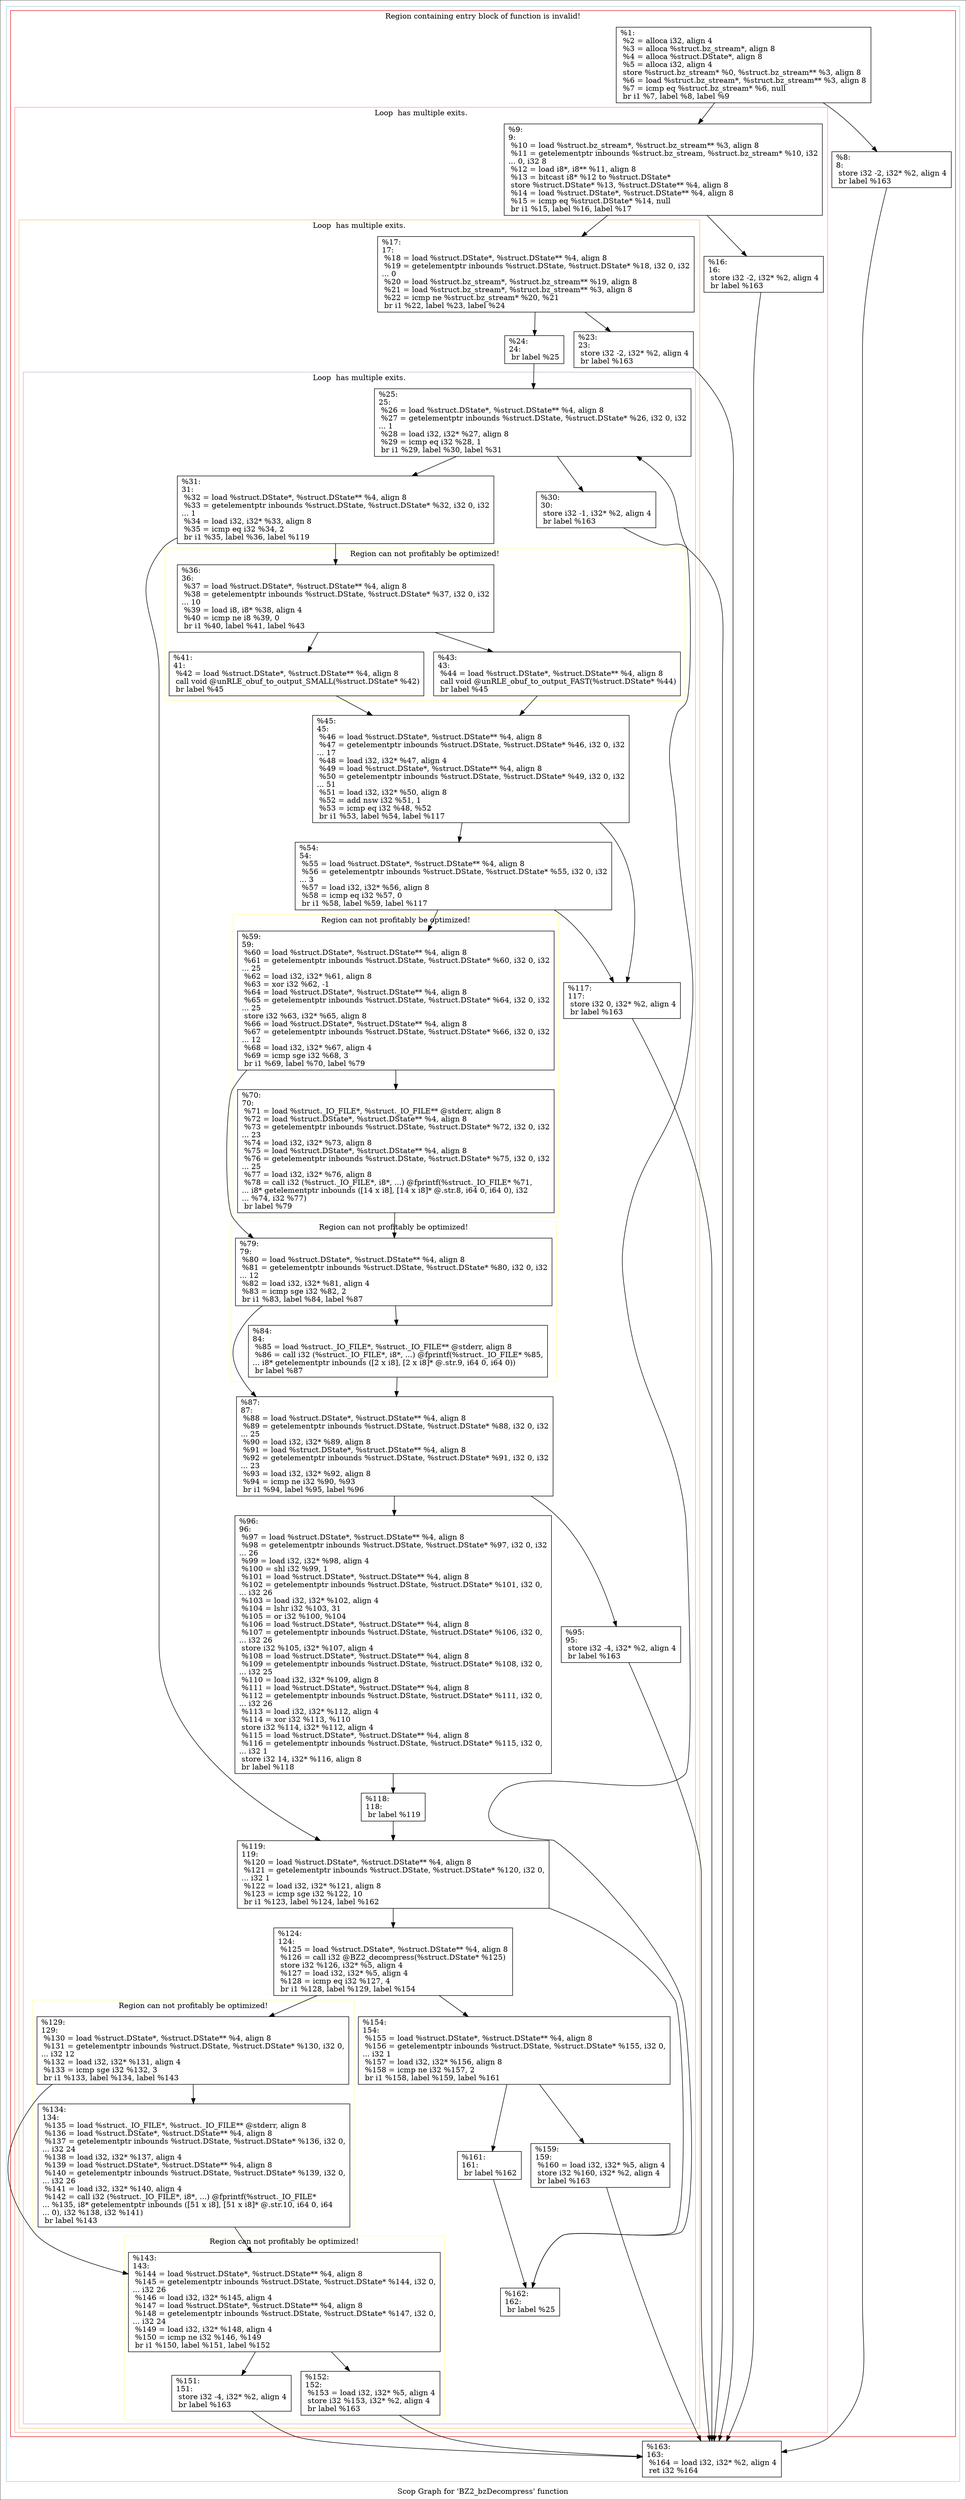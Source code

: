 digraph "Scop Graph for 'BZ2_bzDecompress' function" {
	label="Scop Graph for 'BZ2_bzDecompress' function";

	Node0x1dfde50 [shape=record,label="{%1:\l  %2 = alloca i32, align 4\l  %3 = alloca %struct.bz_stream*, align 8\l  %4 = alloca %struct.DState*, align 8\l  %5 = alloca i32, align 4\l  store %struct.bz_stream* %0, %struct.bz_stream** %3, align 8\l  %6 = load %struct.bz_stream*, %struct.bz_stream** %3, align 8\l  %7 = icmp eq %struct.bz_stream* %6, null\l  br i1 %7, label %8, label %9\l}"];
	Node0x1dfde50 -> Node0x1ec74a0;
	Node0x1dfde50 -> Node0x1eb83c0;
	Node0x1ec74a0 [shape=record,label="{%8:\l8:                                                \l  store i32 -2, i32* %2, align 4\l  br label %163\l}"];
	Node0x1ec74a0 -> Node0x1d71270;
	Node0x1d71270 [shape=record,label="{%163:\l163:                                              \l  %164 = load i32, i32* %2, align 4\l  ret i32 %164\l}"];
	Node0x1eb83c0 [shape=record,label="{%9:\l9:                                                \l  %10 = load %struct.bz_stream*, %struct.bz_stream** %3, align 8\l  %11 = getelementptr inbounds %struct.bz_stream, %struct.bz_stream* %10, i32\l... 0, i32 8\l  %12 = load i8*, i8** %11, align 8\l  %13 = bitcast i8* %12 to %struct.DState*\l  store %struct.DState* %13, %struct.DState** %4, align 8\l  %14 = load %struct.DState*, %struct.DState** %4, align 8\l  %15 = icmp eq %struct.DState* %14, null\l  br i1 %15, label %16, label %17\l}"];
	Node0x1eb83c0 -> Node0x1ddd890;
	Node0x1eb83c0 -> Node0x1ec7a90;
	Node0x1ddd890 [shape=record,label="{%16:\l16:                                               \l  store i32 -2, i32* %2, align 4\l  br label %163\l}"];
	Node0x1ddd890 -> Node0x1d71270;
	Node0x1ec7a90 [shape=record,label="{%17:\l17:                                               \l  %18 = load %struct.DState*, %struct.DState** %4, align 8\l  %19 = getelementptr inbounds %struct.DState, %struct.DState* %18, i32 0, i32\l... 0\l  %20 = load %struct.bz_stream*, %struct.bz_stream** %19, align 8\l  %21 = load %struct.bz_stream*, %struct.bz_stream** %3, align 8\l  %22 = icmp ne %struct.bz_stream* %20, %21\l  br i1 %22, label %23, label %24\l}"];
	Node0x1ec7a90 -> Node0x1ec3d60;
	Node0x1ec7a90 -> Node0x1ec6d20;
	Node0x1ec3d60 [shape=record,label="{%23:\l23:                                               \l  store i32 -2, i32* %2, align 4\l  br label %163\l}"];
	Node0x1ec3d60 -> Node0x1d71270;
	Node0x1ec6d20 [shape=record,label="{%24:\l24:                                               \l  br label %25\l}"];
	Node0x1ec6d20 -> Node0x1f18710;
	Node0x1f18710 [shape=record,label="{%25:\l25:                                               \l  %26 = load %struct.DState*, %struct.DState** %4, align 8\l  %27 = getelementptr inbounds %struct.DState, %struct.DState* %26, i32 0, i32\l... 1\l  %28 = load i32, i32* %27, align 8\l  %29 = icmp eq i32 %28, 1\l  br i1 %29, label %30, label %31\l}"];
	Node0x1f18710 -> Node0x1de0ec0;
	Node0x1f18710 -> Node0x1e13f90;
	Node0x1de0ec0 [shape=record,label="{%30:\l30:                                               \l  store i32 -1, i32* %2, align 4\l  br label %163\l}"];
	Node0x1de0ec0 -> Node0x1d71270;
	Node0x1e13f90 [shape=record,label="{%31:\l31:                                               \l  %32 = load %struct.DState*, %struct.DState** %4, align 8\l  %33 = getelementptr inbounds %struct.DState, %struct.DState* %32, i32 0, i32\l... 1\l  %34 = load i32, i32* %33, align 8\l  %35 = icmp eq i32 %34, 2\l  br i1 %35, label %36, label %119\l}"];
	Node0x1e13f90 -> Node0x1b6a550;
	Node0x1e13f90 -> Node0x1ed6660;
	Node0x1b6a550 [shape=record,label="{%36:\l36:                                               \l  %37 = load %struct.DState*, %struct.DState** %4, align 8\l  %38 = getelementptr inbounds %struct.DState, %struct.DState* %37, i32 0, i32\l... 10\l  %39 = load i8, i8* %38, align 4\l  %40 = icmp ne i8 %39, 0\l  br i1 %40, label %41, label %43\l}"];
	Node0x1b6a550 -> Node0x1eb2280;
	Node0x1b6a550 -> Node0x1cff4d0;
	Node0x1eb2280 [shape=record,label="{%41:\l41:                                               \l  %42 = load %struct.DState*, %struct.DState** %4, align 8\l  call void @unRLE_obuf_to_output_SMALL(%struct.DState* %42)\l  br label %45\l}"];
	Node0x1eb2280 -> Node0x1ebab60;
	Node0x1ebab60 [shape=record,label="{%45:\l45:                                               \l  %46 = load %struct.DState*, %struct.DState** %4, align 8\l  %47 = getelementptr inbounds %struct.DState, %struct.DState* %46, i32 0, i32\l... 17\l  %48 = load i32, i32* %47, align 4\l  %49 = load %struct.DState*, %struct.DState** %4, align 8\l  %50 = getelementptr inbounds %struct.DState, %struct.DState* %49, i32 0, i32\l... 51\l  %51 = load i32, i32* %50, align 8\l  %52 = add nsw i32 %51, 1\l  %53 = icmp eq i32 %48, %52\l  br i1 %53, label %54, label %117\l}"];
	Node0x1ebab60 -> Node0x1c9c090;
	Node0x1ebab60 -> Node0x1ec4e50;
	Node0x1c9c090 [shape=record,label="{%54:\l54:                                               \l  %55 = load %struct.DState*, %struct.DState** %4, align 8\l  %56 = getelementptr inbounds %struct.DState, %struct.DState* %55, i32 0, i32\l... 3\l  %57 = load i32, i32* %56, align 8\l  %58 = icmp eq i32 %57, 0\l  br i1 %58, label %59, label %117\l}"];
	Node0x1c9c090 -> Node0x1ede520;
	Node0x1c9c090 -> Node0x1ec4e50;
	Node0x1ede520 [shape=record,label="{%59:\l59:                                               \l  %60 = load %struct.DState*, %struct.DState** %4, align 8\l  %61 = getelementptr inbounds %struct.DState, %struct.DState* %60, i32 0, i32\l... 25\l  %62 = load i32, i32* %61, align 8\l  %63 = xor i32 %62, -1\l  %64 = load %struct.DState*, %struct.DState** %4, align 8\l  %65 = getelementptr inbounds %struct.DState, %struct.DState* %64, i32 0, i32\l... 25\l  store i32 %63, i32* %65, align 8\l  %66 = load %struct.DState*, %struct.DState** %4, align 8\l  %67 = getelementptr inbounds %struct.DState, %struct.DState* %66, i32 0, i32\l... 12\l  %68 = load i32, i32* %67, align 4\l  %69 = icmp sge i32 %68, 3\l  br i1 %69, label %70, label %79\l}"];
	Node0x1ede520 -> Node0x1ed5c80;
	Node0x1ede520 -> Node0x1edf9e0;
	Node0x1ed5c80 [shape=record,label="{%70:\l70:                                               \l  %71 = load %struct._IO_FILE*, %struct._IO_FILE** @stderr, align 8\l  %72 = load %struct.DState*, %struct.DState** %4, align 8\l  %73 = getelementptr inbounds %struct.DState, %struct.DState* %72, i32 0, i32\l... 23\l  %74 = load i32, i32* %73, align 8\l  %75 = load %struct.DState*, %struct.DState** %4, align 8\l  %76 = getelementptr inbounds %struct.DState, %struct.DState* %75, i32 0, i32\l... 25\l  %77 = load i32, i32* %76, align 8\l  %78 = call i32 (%struct._IO_FILE*, i8*, ...) @fprintf(%struct._IO_FILE* %71,\l... i8* getelementptr inbounds ([14 x i8], [14 x i8]* @.str.8, i64 0, i64 0), i32\l... %74, i32 %77)\l  br label %79\l}"];
	Node0x1ed5c80 -> Node0x1edf9e0;
	Node0x1edf9e0 [shape=record,label="{%79:\l79:                                               \l  %80 = load %struct.DState*, %struct.DState** %4, align 8\l  %81 = getelementptr inbounds %struct.DState, %struct.DState* %80, i32 0, i32\l... 12\l  %82 = load i32, i32* %81, align 4\l  %83 = icmp sge i32 %82, 2\l  br i1 %83, label %84, label %87\l}"];
	Node0x1edf9e0 -> Node0x1edbdf0;
	Node0x1edf9e0 -> Node0x1d33f70;
	Node0x1edbdf0 [shape=record,label="{%84:\l84:                                               \l  %85 = load %struct._IO_FILE*, %struct._IO_FILE** @stderr, align 8\l  %86 = call i32 (%struct._IO_FILE*, i8*, ...) @fprintf(%struct._IO_FILE* %85,\l... i8* getelementptr inbounds ([2 x i8], [2 x i8]* @.str.9, i64 0, i64 0))\l  br label %87\l}"];
	Node0x1edbdf0 -> Node0x1d33f70;
	Node0x1d33f70 [shape=record,label="{%87:\l87:                                               \l  %88 = load %struct.DState*, %struct.DState** %4, align 8\l  %89 = getelementptr inbounds %struct.DState, %struct.DState* %88, i32 0, i32\l... 25\l  %90 = load i32, i32* %89, align 8\l  %91 = load %struct.DState*, %struct.DState** %4, align 8\l  %92 = getelementptr inbounds %struct.DState, %struct.DState* %91, i32 0, i32\l... 23\l  %93 = load i32, i32* %92, align 8\l  %94 = icmp ne i32 %90, %93\l  br i1 %94, label %95, label %96\l}"];
	Node0x1d33f70 -> Node0x1c73410;
	Node0x1d33f70 -> Node0x1e2c700;
	Node0x1c73410 [shape=record,label="{%95:\l95:                                               \l  store i32 -4, i32* %2, align 4\l  br label %163\l}"];
	Node0x1c73410 -> Node0x1d71270;
	Node0x1e2c700 [shape=record,label="{%96:\l96:                                               \l  %97 = load %struct.DState*, %struct.DState** %4, align 8\l  %98 = getelementptr inbounds %struct.DState, %struct.DState* %97, i32 0, i32\l... 26\l  %99 = load i32, i32* %98, align 4\l  %100 = shl i32 %99, 1\l  %101 = load %struct.DState*, %struct.DState** %4, align 8\l  %102 = getelementptr inbounds %struct.DState, %struct.DState* %101, i32 0,\l... i32 26\l  %103 = load i32, i32* %102, align 4\l  %104 = lshr i32 %103, 31\l  %105 = or i32 %100, %104\l  %106 = load %struct.DState*, %struct.DState** %4, align 8\l  %107 = getelementptr inbounds %struct.DState, %struct.DState* %106, i32 0,\l... i32 26\l  store i32 %105, i32* %107, align 4\l  %108 = load %struct.DState*, %struct.DState** %4, align 8\l  %109 = getelementptr inbounds %struct.DState, %struct.DState* %108, i32 0,\l... i32 25\l  %110 = load i32, i32* %109, align 8\l  %111 = load %struct.DState*, %struct.DState** %4, align 8\l  %112 = getelementptr inbounds %struct.DState, %struct.DState* %111, i32 0,\l... i32 26\l  %113 = load i32, i32* %112, align 4\l  %114 = xor i32 %113, %110\l  store i32 %114, i32* %112, align 4\l  %115 = load %struct.DState*, %struct.DState** %4, align 8\l  %116 = getelementptr inbounds %struct.DState, %struct.DState* %115, i32 0,\l... i32 1\l  store i32 14, i32* %116, align 8\l  br label %118\l}"];
	Node0x1e2c700 -> Node0x1e10450;
	Node0x1e10450 [shape=record,label="{%118:\l118:                                              \l  br label %119\l}"];
	Node0x1e10450 -> Node0x1ed6660;
	Node0x1ed6660 [shape=record,label="{%119:\l119:                                              \l  %120 = load %struct.DState*, %struct.DState** %4, align 8\l  %121 = getelementptr inbounds %struct.DState, %struct.DState* %120, i32 0,\l... i32 1\l  %122 = load i32, i32* %121, align 8\l  %123 = icmp sge i32 %122, 10\l  br i1 %123, label %124, label %162\l}"];
	Node0x1ed6660 -> Node0x1edb5a0;
	Node0x1ed6660 -> Node0x1e38590;
	Node0x1edb5a0 [shape=record,label="{%124:\l124:                                              \l  %125 = load %struct.DState*, %struct.DState** %4, align 8\l  %126 = call i32 @BZ2_decompress(%struct.DState* %125)\l  store i32 %126, i32* %5, align 4\l  %127 = load i32, i32* %5, align 4\l  %128 = icmp eq i32 %127, 4\l  br i1 %128, label %129, label %154\l}"];
	Node0x1edb5a0 -> Node0x1b93610;
	Node0x1edb5a0 -> Node0x1ec4060;
	Node0x1b93610 [shape=record,label="{%129:\l129:                                              \l  %130 = load %struct.DState*, %struct.DState** %4, align 8\l  %131 = getelementptr inbounds %struct.DState, %struct.DState* %130, i32 0,\l... i32 12\l  %132 = load i32, i32* %131, align 4\l  %133 = icmp sge i32 %132, 3\l  br i1 %133, label %134, label %143\l}"];
	Node0x1b93610 -> Node0x1de4830;
	Node0x1b93610 -> Node0x1e47250;
	Node0x1de4830 [shape=record,label="{%134:\l134:                                              \l  %135 = load %struct._IO_FILE*, %struct._IO_FILE** @stderr, align 8\l  %136 = load %struct.DState*, %struct.DState** %4, align 8\l  %137 = getelementptr inbounds %struct.DState, %struct.DState* %136, i32 0,\l... i32 24\l  %138 = load i32, i32* %137, align 4\l  %139 = load %struct.DState*, %struct.DState** %4, align 8\l  %140 = getelementptr inbounds %struct.DState, %struct.DState* %139, i32 0,\l... i32 26\l  %141 = load i32, i32* %140, align 4\l  %142 = call i32 (%struct._IO_FILE*, i8*, ...) @fprintf(%struct._IO_FILE*\l... %135, i8* getelementptr inbounds ([51 x i8], [51 x i8]* @.str.10, i64 0, i64\l... 0), i32 %138, i32 %141)\l  br label %143\l}"];
	Node0x1de4830 -> Node0x1e47250;
	Node0x1e47250 [shape=record,label="{%143:\l143:                                              \l  %144 = load %struct.DState*, %struct.DState** %4, align 8\l  %145 = getelementptr inbounds %struct.DState, %struct.DState* %144, i32 0,\l... i32 26\l  %146 = load i32, i32* %145, align 4\l  %147 = load %struct.DState*, %struct.DState** %4, align 8\l  %148 = getelementptr inbounds %struct.DState, %struct.DState* %147, i32 0,\l... i32 24\l  %149 = load i32, i32* %148, align 4\l  %150 = icmp ne i32 %146, %149\l  br i1 %150, label %151, label %152\l}"];
	Node0x1e47250 -> Node0x1dd6980;
	Node0x1e47250 -> Node0x1df88a0;
	Node0x1dd6980 [shape=record,label="{%151:\l151:                                              \l  store i32 -4, i32* %2, align 4\l  br label %163\l}"];
	Node0x1dd6980 -> Node0x1d71270;
	Node0x1df88a0 [shape=record,label="{%152:\l152:                                              \l  %153 = load i32, i32* %5, align 4\l  store i32 %153, i32* %2, align 4\l  br label %163\l}"];
	Node0x1df88a0 -> Node0x1d71270;
	Node0x1ec4060 [shape=record,label="{%154:\l154:                                              \l  %155 = load %struct.DState*, %struct.DState** %4, align 8\l  %156 = getelementptr inbounds %struct.DState, %struct.DState* %155, i32 0,\l... i32 1\l  %157 = load i32, i32* %156, align 8\l  %158 = icmp ne i32 %157, 2\l  br i1 %158, label %159, label %161\l}"];
	Node0x1ec4060 -> Node0x1e3a0a0;
	Node0x1ec4060 -> Node0x1ede1d0;
	Node0x1e3a0a0 [shape=record,label="{%159:\l159:                                              \l  %160 = load i32, i32* %5, align 4\l  store i32 %160, i32* %2, align 4\l  br label %163\l}"];
	Node0x1e3a0a0 -> Node0x1d71270;
	Node0x1ede1d0 [shape=record,label="{%161:\l161:                                              \l  br label %162\l}"];
	Node0x1ede1d0 -> Node0x1e38590;
	Node0x1e38590 [shape=record,label="{%162:\l162:                                              \l  br label %25\l}"];
	Node0x1e38590 -> Node0x1f18710[constraint=false];
	Node0x1ec4e50 [shape=record,label="{%117:\l117:                                              \l  store i32 0, i32* %2, align 4\l  br label %163\l}"];
	Node0x1ec4e50 -> Node0x1d71270;
	Node0x1cff4d0 [shape=record,label="{%43:\l43:                                               \l  %44 = load %struct.DState*, %struct.DState** %4, align 8\l  call void @unRLE_obuf_to_output_FAST(%struct.DState* %44)\l  br label %45\l}"];
	Node0x1cff4d0 -> Node0x1ebab60;
	colorscheme = "paired12"
        subgraph cluster_0x1f1fcc0 {
          label = "";
          style = solid;
          color = 1
          subgraph cluster_0x1f0bb60 {
            label = "Region containing entry block of function is invalid!";
            style = solid;
            color = 6
            subgraph cluster_0x1f0bae0 {
              label = "Loop  has multiple exits.";
              style = solid;
              color = 5
              subgraph cluster_0x1ee9470 {
                label = "Loop  has multiple exits.";
                style = solid;
                color = 7
                subgraph cluster_0x1f6c7b0 {
                  label = "Loop  has multiple exits.";
                  style = solid;
                  color = 9
                  subgraph cluster_0x1f205e0 {
                    label = "Region can not profitably be optimized!";
                    style = solid;
                    color = 11
                    Node0x1b6a550;
                    Node0x1eb2280;
                    Node0x1cff4d0;
                  }
                  subgraph cluster_0x1b483a0 {
                    label = "Region can not profitably be optimized!";
                    style = solid;
                    color = 11
                    Node0x1ede520;
                    Node0x1ed5c80;
                  }
                  subgraph cluster_0x1f3be90 {
                    label = "Region can not profitably be optimized!";
                    style = solid;
                    color = 11
                    Node0x1edf9e0;
                    Node0x1edbdf0;
                  }
                  subgraph cluster_0x1ee78a0 {
                    label = "Region can not profitably be optimized!";
                    style = solid;
                    color = 11
                    Node0x1b93610;
                    Node0x1de4830;
                  }
                  subgraph cluster_0x1f442d0 {
                    label = "Region can not profitably be optimized!";
                    style = solid;
                    color = 11
                    Node0x1e47250;
                    Node0x1dd6980;
                    Node0x1df88a0;
                  }
                  Node0x1f18710;
                  Node0x1de0ec0;
                  Node0x1e13f90;
                  Node0x1ebab60;
                  Node0x1c9c090;
                  Node0x1d33f70;
                  Node0x1c73410;
                  Node0x1e2c700;
                  Node0x1e10450;
                  Node0x1ed6660;
                  Node0x1edb5a0;
                  Node0x1ec4060;
                  Node0x1e3a0a0;
                  Node0x1ede1d0;
                  Node0x1e38590;
                  Node0x1ec4e50;
                }
                Node0x1ec7a90;
                Node0x1ec3d60;
                Node0x1ec6d20;
              }
              Node0x1eb83c0;
              Node0x1ddd890;
            }
            Node0x1dfde50;
            Node0x1ec74a0;
          }
          Node0x1d71270;
        }
}
